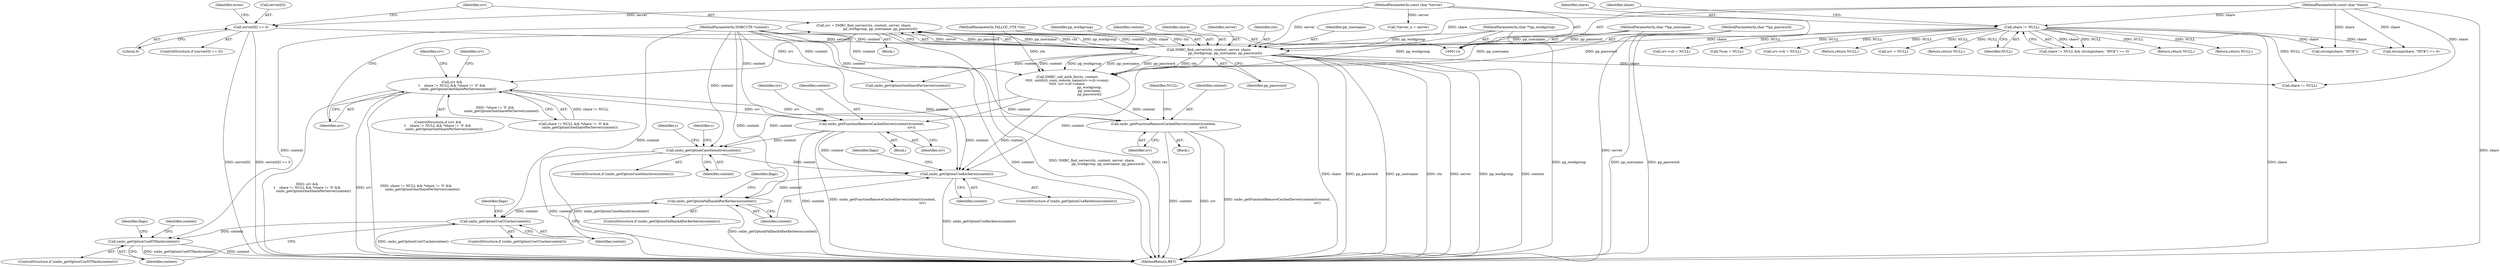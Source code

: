 digraph "0_samba_1ba49b8f389eda3414b14410c7fbcb4041ca06b1@pointer" {
"1000192" [label="(Call,srv = SMBC_find_server(ctx, context, server, share,\n                               pp_workgroup, pp_username, pp_password))"];
"1000194" [label="(Call,SMBC_find_server(ctx, context, server, share,\n                               pp_workgroup, pp_username, pp_password))"];
"1000115" [label="(MethodParameterIn,TALLOC_CTX *ctx)"];
"1000116" [label="(MethodParameterIn,SMBCCTX *context)"];
"1000181" [label="(Call,server[0] == 0)"];
"1000118" [label="(MethodParameterIn,const char *server)"];
"1000146" [label="(Call,share != NULL)"];
"1000120" [label="(MethodParameterIn,const char *share)"];
"1000121" [label="(MethodParameterIn,char **pp_workgroup)"];
"1000122" [label="(MethodParameterIn,char **pp_username)"];
"1000123" [label="(MethodParameterIn,char **pp_password)"];
"1000203" [label="(Call,srv &&\n\t    share != NULL && *share != '\0' &&\n            smbc_getOptionOneSharePerServer(context))"];
"1000266" [label="(Call,smbc_getFunctionRemoveCachedServer(context)(context,\n                                                                            srv))"];
"1000308" [label="(Call,smbc_getFunctionRemoveCachedServer(context)(context,\n                                                                            srv))"];
"1000343" [label="(Call,smbc_getOptionCaseSensitive(context))"];
"1000454" [label="(Call,smbc_getOptionUseKerberos(context))"];
"1000461" [label="(Call,smbc_getOptionFallbackAfterKerberos(context))"];
"1000468" [label="(Call,smbc_getOptionUseCCache(context))"];
"1000475" [label="(Call,smbc_getOptionUseNTHash(context))"];
"1000150" [label="(Call,strcmp(share, \"IPC$\"))"];
"1000204" [label="(Identifier,srv)"];
"1000120" [label="(MethodParameterIn,const char *share)"];
"1000312" [label="(Identifier,srv)"];
"1000347" [label="(Identifier,c)"];
"1000261" [label="(Call,srv->cli = NULL)"];
"1000458" [label="(Identifier,flags)"];
"1000465" [label="(Identifier,flags)"];
"1000472" [label="(Identifier,flags)"];
"1000214" [label="(Call,smbc_getOptionOneSharePerServer(context))"];
"1000308" [label="(Call,smbc_getFunctionRemoveCachedServer(context)(context,\n                                                                            srv))"];
"1000149" [label="(Call,strcmp(share, \"IPC$\") == 0)"];
"1000121" [label="(MethodParameterIn,char **pp_workgroup)"];
"1000151" [label="(Identifier,share)"];
"1000201" [label="(Identifier,pp_password)"];
"1000147" [label="(Identifier,share)"];
"1000146" [label="(Call,share != NULL)"];
"1000193" [label="(Identifier,srv)"];
"1000167" [label="(Call,*tcon = NULL)"];
"1000303" [label="(Call,srv->cli = NULL)"];
"1000202" [label="(ControlStructure,if (srv &&\n\t    share != NULL && *share != '\0' &&\n            smbc_getOptionOneSharePerServer(context)))"];
"1000253" [label="(Block,)"];
"1000198" [label="(Identifier,share)"];
"1000268" [label="(Identifier,srv)"];
"1000467" [label="(ControlStructure,if (smbc_getOptionUseCCache(context)))"];
"1000462" [label="(Identifier,context)"];
"1000294" [label="(Block,)"];
"1000197" [label="(Identifier,server)"];
"1000122" [label="(MethodParameterIn,char **pp_username)"];
"1000224" [label="(Call,SMBC_call_auth_fn(ctx, context,\n\t\t\t\t\t  smbXcli_conn_remote_name(srv->cli->conn),\n\t\t\t\t\t  srv->cli->share,\n                                          pp_workgroup,\n                                          pp_username,\n                                          pp_password))"];
"1000180" [label="(ControlStructure,if (server[0] == 0))"];
"1000309" [label="(Identifier,context)"];
"1000474" [label="(ControlStructure,if (smbc_getOptionUseNTHash(context)))"];
"1000118" [label="(MethodParameterIn,const char *server)"];
"1000192" [label="(Call,srv = SMBC_find_server(ctx, context, server, share,\n                               pp_workgroup, pp_username, pp_password))"];
"1000195" [label="(Identifier,ctx)"];
"1000269" [label="(Return,return NULL;)"];
"1000311" [label="(Call,srv = NULL)"];
"1000194" [label="(Call,SMBC_find_server(ctx, context, server, share,\n                               pp_workgroup, pp_username, pp_password))"];
"1000342" [label="(ControlStructure,if (smbc_getOptionCaseSensitive(context)))"];
"1000479" [label="(Identifier,flags)"];
"1000139" [label="(Call,*server_n = server)"];
"1000266" [label="(Call,smbc_getFunctionRemoveCachedServer(context)(context,\n                                                                            srv))"];
"1000125" [label="(Block,)"];
"1000182" [label="(Call,server[0])"];
"1000270" [label="(Identifier,NULL)"];
"1000343" [label="(Call,smbc_getOptionCaseSensitive(context))"];
"1000461" [label="(Call,smbc_getOptionFallbackAfterKerberos(context))"];
"1000190" [label="(Return,return NULL;)"];
"1000115" [label="(MethodParameterIn,TALLOC_CTX *ctx)"];
"1000310" [label="(Identifier,srv)"];
"1000453" [label="(ControlStructure,if (smbc_getOptionUseKerberos(context)))"];
"1000460" [label="(ControlStructure,if (smbc_getOptionFallbackAfterKerberos(context)))"];
"1000496" [label="(MethodReturn,RET)"];
"1000188" [label="(Identifier,errno)"];
"1000454" [label="(Call,smbc_getOptionUseKerberos(context))"];
"1000221" [label="(Identifier,srv)"];
"1000200" [label="(Identifier,pp_username)"];
"1000148" [label="(Identifier,NULL)"];
"1000416" [label="(Return,return NULL;)"];
"1000468" [label="(Call,smbc_getOptionUseCCache(context))"];
"1000267" [label="(Identifier,context)"];
"1000116" [label="(MethodParameterIn,SMBCCTX *context)"];
"1000123" [label="(MethodParameterIn,char **pp_password)"];
"1000469" [label="(Identifier,context)"];
"1000352" [label="(Identifier,c)"];
"1000199" [label="(Identifier,pp_workgroup)"];
"1000405" [label="(Identifier,srv)"];
"1000434" [label="(Return,return NULL;)"];
"1000475" [label="(Call,smbc_getOptionUseNTHash(context))"];
"1000455" [label="(Identifier,context)"];
"1000206" [label="(Call,share != NULL)"];
"1000145" [label="(Call,share != NULL && strcmp(share, \"IPC$\") == 0)"];
"1000344" [label="(Identifier,context)"];
"1000476" [label="(Identifier,context)"];
"1000205" [label="(Call,share != NULL && *share != '\0' &&\n            smbc_getOptionOneSharePerServer(context))"];
"1000203" [label="(Call,srv &&\n\t    share != NULL && *share != '\0' &&\n            smbc_getOptionOneSharePerServer(context))"];
"1000196" [label="(Identifier,context)"];
"1000181" [label="(Call,server[0] == 0)"];
"1000185" [label="(Literal,0)"];
"1000488" [label="(Identifier,context)"];
"1000192" -> "1000125"  [label="AST: "];
"1000192" -> "1000194"  [label="CFG: "];
"1000193" -> "1000192"  [label="AST: "];
"1000194" -> "1000192"  [label="AST: "];
"1000204" -> "1000192"  [label="CFG: "];
"1000192" -> "1000496"  [label="DDG: SMBC_find_server(ctx, context, server, share,\n                               pp_workgroup, pp_username, pp_password)"];
"1000194" -> "1000192"  [label="DDG: server"];
"1000194" -> "1000192"  [label="DDG: pp_password"];
"1000194" -> "1000192"  [label="DDG: pp_username"];
"1000194" -> "1000192"  [label="DDG: ctx"];
"1000194" -> "1000192"  [label="DDG: pp_workgroup"];
"1000194" -> "1000192"  [label="DDG: context"];
"1000194" -> "1000192"  [label="DDG: share"];
"1000192" -> "1000203"  [label="DDG: srv"];
"1000194" -> "1000201"  [label="CFG: "];
"1000195" -> "1000194"  [label="AST: "];
"1000196" -> "1000194"  [label="AST: "];
"1000197" -> "1000194"  [label="AST: "];
"1000198" -> "1000194"  [label="AST: "];
"1000199" -> "1000194"  [label="AST: "];
"1000200" -> "1000194"  [label="AST: "];
"1000201" -> "1000194"  [label="AST: "];
"1000194" -> "1000496"  [label="DDG: pp_password"];
"1000194" -> "1000496"  [label="DDG: pp_username"];
"1000194" -> "1000496"  [label="DDG: ctx"];
"1000194" -> "1000496"  [label="DDG: server"];
"1000194" -> "1000496"  [label="DDG: pp_workgroup"];
"1000194" -> "1000496"  [label="DDG: context"];
"1000194" -> "1000496"  [label="DDG: share"];
"1000115" -> "1000194"  [label="DDG: ctx"];
"1000116" -> "1000194"  [label="DDG: context"];
"1000181" -> "1000194"  [label="DDG: server[0]"];
"1000118" -> "1000194"  [label="DDG: server"];
"1000146" -> "1000194"  [label="DDG: share"];
"1000120" -> "1000194"  [label="DDG: share"];
"1000121" -> "1000194"  [label="DDG: pp_workgroup"];
"1000122" -> "1000194"  [label="DDG: pp_username"];
"1000123" -> "1000194"  [label="DDG: pp_password"];
"1000194" -> "1000206"  [label="DDG: share"];
"1000194" -> "1000214"  [label="DDG: context"];
"1000194" -> "1000224"  [label="DDG: ctx"];
"1000194" -> "1000224"  [label="DDG: context"];
"1000194" -> "1000224"  [label="DDG: pp_workgroup"];
"1000194" -> "1000224"  [label="DDG: pp_username"];
"1000194" -> "1000224"  [label="DDG: pp_password"];
"1000194" -> "1000454"  [label="DDG: context"];
"1000115" -> "1000114"  [label="AST: "];
"1000115" -> "1000496"  [label="DDG: ctx"];
"1000115" -> "1000224"  [label="DDG: ctx"];
"1000116" -> "1000114"  [label="AST: "];
"1000116" -> "1000496"  [label="DDG: context"];
"1000116" -> "1000214"  [label="DDG: context"];
"1000116" -> "1000224"  [label="DDG: context"];
"1000116" -> "1000266"  [label="DDG: context"];
"1000116" -> "1000308"  [label="DDG: context"];
"1000116" -> "1000343"  [label="DDG: context"];
"1000116" -> "1000454"  [label="DDG: context"];
"1000116" -> "1000461"  [label="DDG: context"];
"1000116" -> "1000468"  [label="DDG: context"];
"1000116" -> "1000475"  [label="DDG: context"];
"1000181" -> "1000180"  [label="AST: "];
"1000181" -> "1000185"  [label="CFG: "];
"1000182" -> "1000181"  [label="AST: "];
"1000185" -> "1000181"  [label="AST: "];
"1000188" -> "1000181"  [label="CFG: "];
"1000193" -> "1000181"  [label="CFG: "];
"1000181" -> "1000496"  [label="DDG: server[0]"];
"1000181" -> "1000496"  [label="DDG: server[0] == 0"];
"1000118" -> "1000181"  [label="DDG: server"];
"1000118" -> "1000114"  [label="AST: "];
"1000118" -> "1000496"  [label="DDG: server"];
"1000118" -> "1000139"  [label="DDG: server"];
"1000146" -> "1000145"  [label="AST: "];
"1000146" -> "1000148"  [label="CFG: "];
"1000147" -> "1000146"  [label="AST: "];
"1000148" -> "1000146"  [label="AST: "];
"1000151" -> "1000146"  [label="CFG: "];
"1000145" -> "1000146"  [label="CFG: "];
"1000146" -> "1000496"  [label="DDG: share"];
"1000146" -> "1000145"  [label="DDG: share"];
"1000146" -> "1000145"  [label="DDG: NULL"];
"1000120" -> "1000146"  [label="DDG: share"];
"1000146" -> "1000149"  [label="DDG: share"];
"1000146" -> "1000150"  [label="DDG: share"];
"1000146" -> "1000167"  [label="DDG: NULL"];
"1000146" -> "1000190"  [label="DDG: NULL"];
"1000146" -> "1000206"  [label="DDG: NULL"];
"1000146" -> "1000261"  [label="DDG: NULL"];
"1000146" -> "1000269"  [label="DDG: NULL"];
"1000146" -> "1000303"  [label="DDG: NULL"];
"1000146" -> "1000311"  [label="DDG: NULL"];
"1000146" -> "1000416"  [label="DDG: NULL"];
"1000146" -> "1000434"  [label="DDG: NULL"];
"1000120" -> "1000114"  [label="AST: "];
"1000120" -> "1000496"  [label="DDG: share"];
"1000120" -> "1000149"  [label="DDG: share"];
"1000120" -> "1000150"  [label="DDG: share"];
"1000120" -> "1000206"  [label="DDG: share"];
"1000121" -> "1000114"  [label="AST: "];
"1000121" -> "1000496"  [label="DDG: pp_workgroup"];
"1000121" -> "1000224"  [label="DDG: pp_workgroup"];
"1000122" -> "1000114"  [label="AST: "];
"1000122" -> "1000496"  [label="DDG: pp_username"];
"1000122" -> "1000224"  [label="DDG: pp_username"];
"1000123" -> "1000114"  [label="AST: "];
"1000123" -> "1000496"  [label="DDG: pp_password"];
"1000123" -> "1000224"  [label="DDG: pp_password"];
"1000203" -> "1000202"  [label="AST: "];
"1000203" -> "1000204"  [label="CFG: "];
"1000203" -> "1000205"  [label="CFG: "];
"1000204" -> "1000203"  [label="AST: "];
"1000205" -> "1000203"  [label="AST: "];
"1000221" -> "1000203"  [label="CFG: "];
"1000405" -> "1000203"  [label="CFG: "];
"1000203" -> "1000496"  [label="DDG: srv &&\n\t    share != NULL && *share != '\0' &&\n            smbc_getOptionOneSharePerServer(context)"];
"1000203" -> "1000496"  [label="DDG: share != NULL && *share != '\0' &&\n            smbc_getOptionOneSharePerServer(context)"];
"1000203" -> "1000496"  [label="DDG: srv"];
"1000205" -> "1000203"  [label="DDG: share != NULL"];
"1000205" -> "1000203"  [label="DDG: *share != '\0' &&\n            smbc_getOptionOneSharePerServer(context)"];
"1000203" -> "1000266"  [label="DDG: srv"];
"1000203" -> "1000308"  [label="DDG: srv"];
"1000266" -> "1000253"  [label="AST: "];
"1000266" -> "1000268"  [label="CFG: "];
"1000267" -> "1000266"  [label="AST: "];
"1000268" -> "1000266"  [label="AST: "];
"1000270" -> "1000266"  [label="CFG: "];
"1000266" -> "1000496"  [label="DDG: context"];
"1000266" -> "1000496"  [label="DDG: srv"];
"1000266" -> "1000496"  [label="DDG: smbc_getFunctionRemoveCachedServer(context)(context,\n                                                                            srv)"];
"1000224" -> "1000266"  [label="DDG: context"];
"1000308" -> "1000294"  [label="AST: "];
"1000308" -> "1000310"  [label="CFG: "];
"1000309" -> "1000308"  [label="AST: "];
"1000310" -> "1000308"  [label="AST: "];
"1000312" -> "1000308"  [label="CFG: "];
"1000308" -> "1000496"  [label="DDG: context"];
"1000308" -> "1000496"  [label="DDG: smbc_getFunctionRemoveCachedServer(context)(context,\n                                                                            srv)"];
"1000224" -> "1000308"  [label="DDG: context"];
"1000308" -> "1000343"  [label="DDG: context"];
"1000308" -> "1000454"  [label="DDG: context"];
"1000343" -> "1000342"  [label="AST: "];
"1000343" -> "1000344"  [label="CFG: "];
"1000344" -> "1000343"  [label="AST: "];
"1000347" -> "1000343"  [label="CFG: "];
"1000352" -> "1000343"  [label="CFG: "];
"1000343" -> "1000496"  [label="DDG: context"];
"1000343" -> "1000496"  [label="DDG: smbc_getOptionCaseSensitive(context)"];
"1000224" -> "1000343"  [label="DDG: context"];
"1000343" -> "1000454"  [label="DDG: context"];
"1000454" -> "1000453"  [label="AST: "];
"1000454" -> "1000455"  [label="CFG: "];
"1000455" -> "1000454"  [label="AST: "];
"1000458" -> "1000454"  [label="CFG: "];
"1000462" -> "1000454"  [label="CFG: "];
"1000454" -> "1000496"  [label="DDG: smbc_getOptionUseKerberos(context)"];
"1000224" -> "1000454"  [label="DDG: context"];
"1000214" -> "1000454"  [label="DDG: context"];
"1000454" -> "1000461"  [label="DDG: context"];
"1000461" -> "1000460"  [label="AST: "];
"1000461" -> "1000462"  [label="CFG: "];
"1000462" -> "1000461"  [label="AST: "];
"1000465" -> "1000461"  [label="CFG: "];
"1000469" -> "1000461"  [label="CFG: "];
"1000461" -> "1000496"  [label="DDG: smbc_getOptionFallbackAfterKerberos(context)"];
"1000461" -> "1000468"  [label="DDG: context"];
"1000468" -> "1000467"  [label="AST: "];
"1000468" -> "1000469"  [label="CFG: "];
"1000469" -> "1000468"  [label="AST: "];
"1000472" -> "1000468"  [label="CFG: "];
"1000476" -> "1000468"  [label="CFG: "];
"1000468" -> "1000496"  [label="DDG: smbc_getOptionUseCCache(context)"];
"1000468" -> "1000475"  [label="DDG: context"];
"1000475" -> "1000474"  [label="AST: "];
"1000475" -> "1000476"  [label="CFG: "];
"1000476" -> "1000475"  [label="AST: "];
"1000479" -> "1000475"  [label="CFG: "];
"1000488" -> "1000475"  [label="CFG: "];
"1000475" -> "1000496"  [label="DDG: context"];
"1000475" -> "1000496"  [label="DDG: smbc_getOptionUseNTHash(context)"];
}
